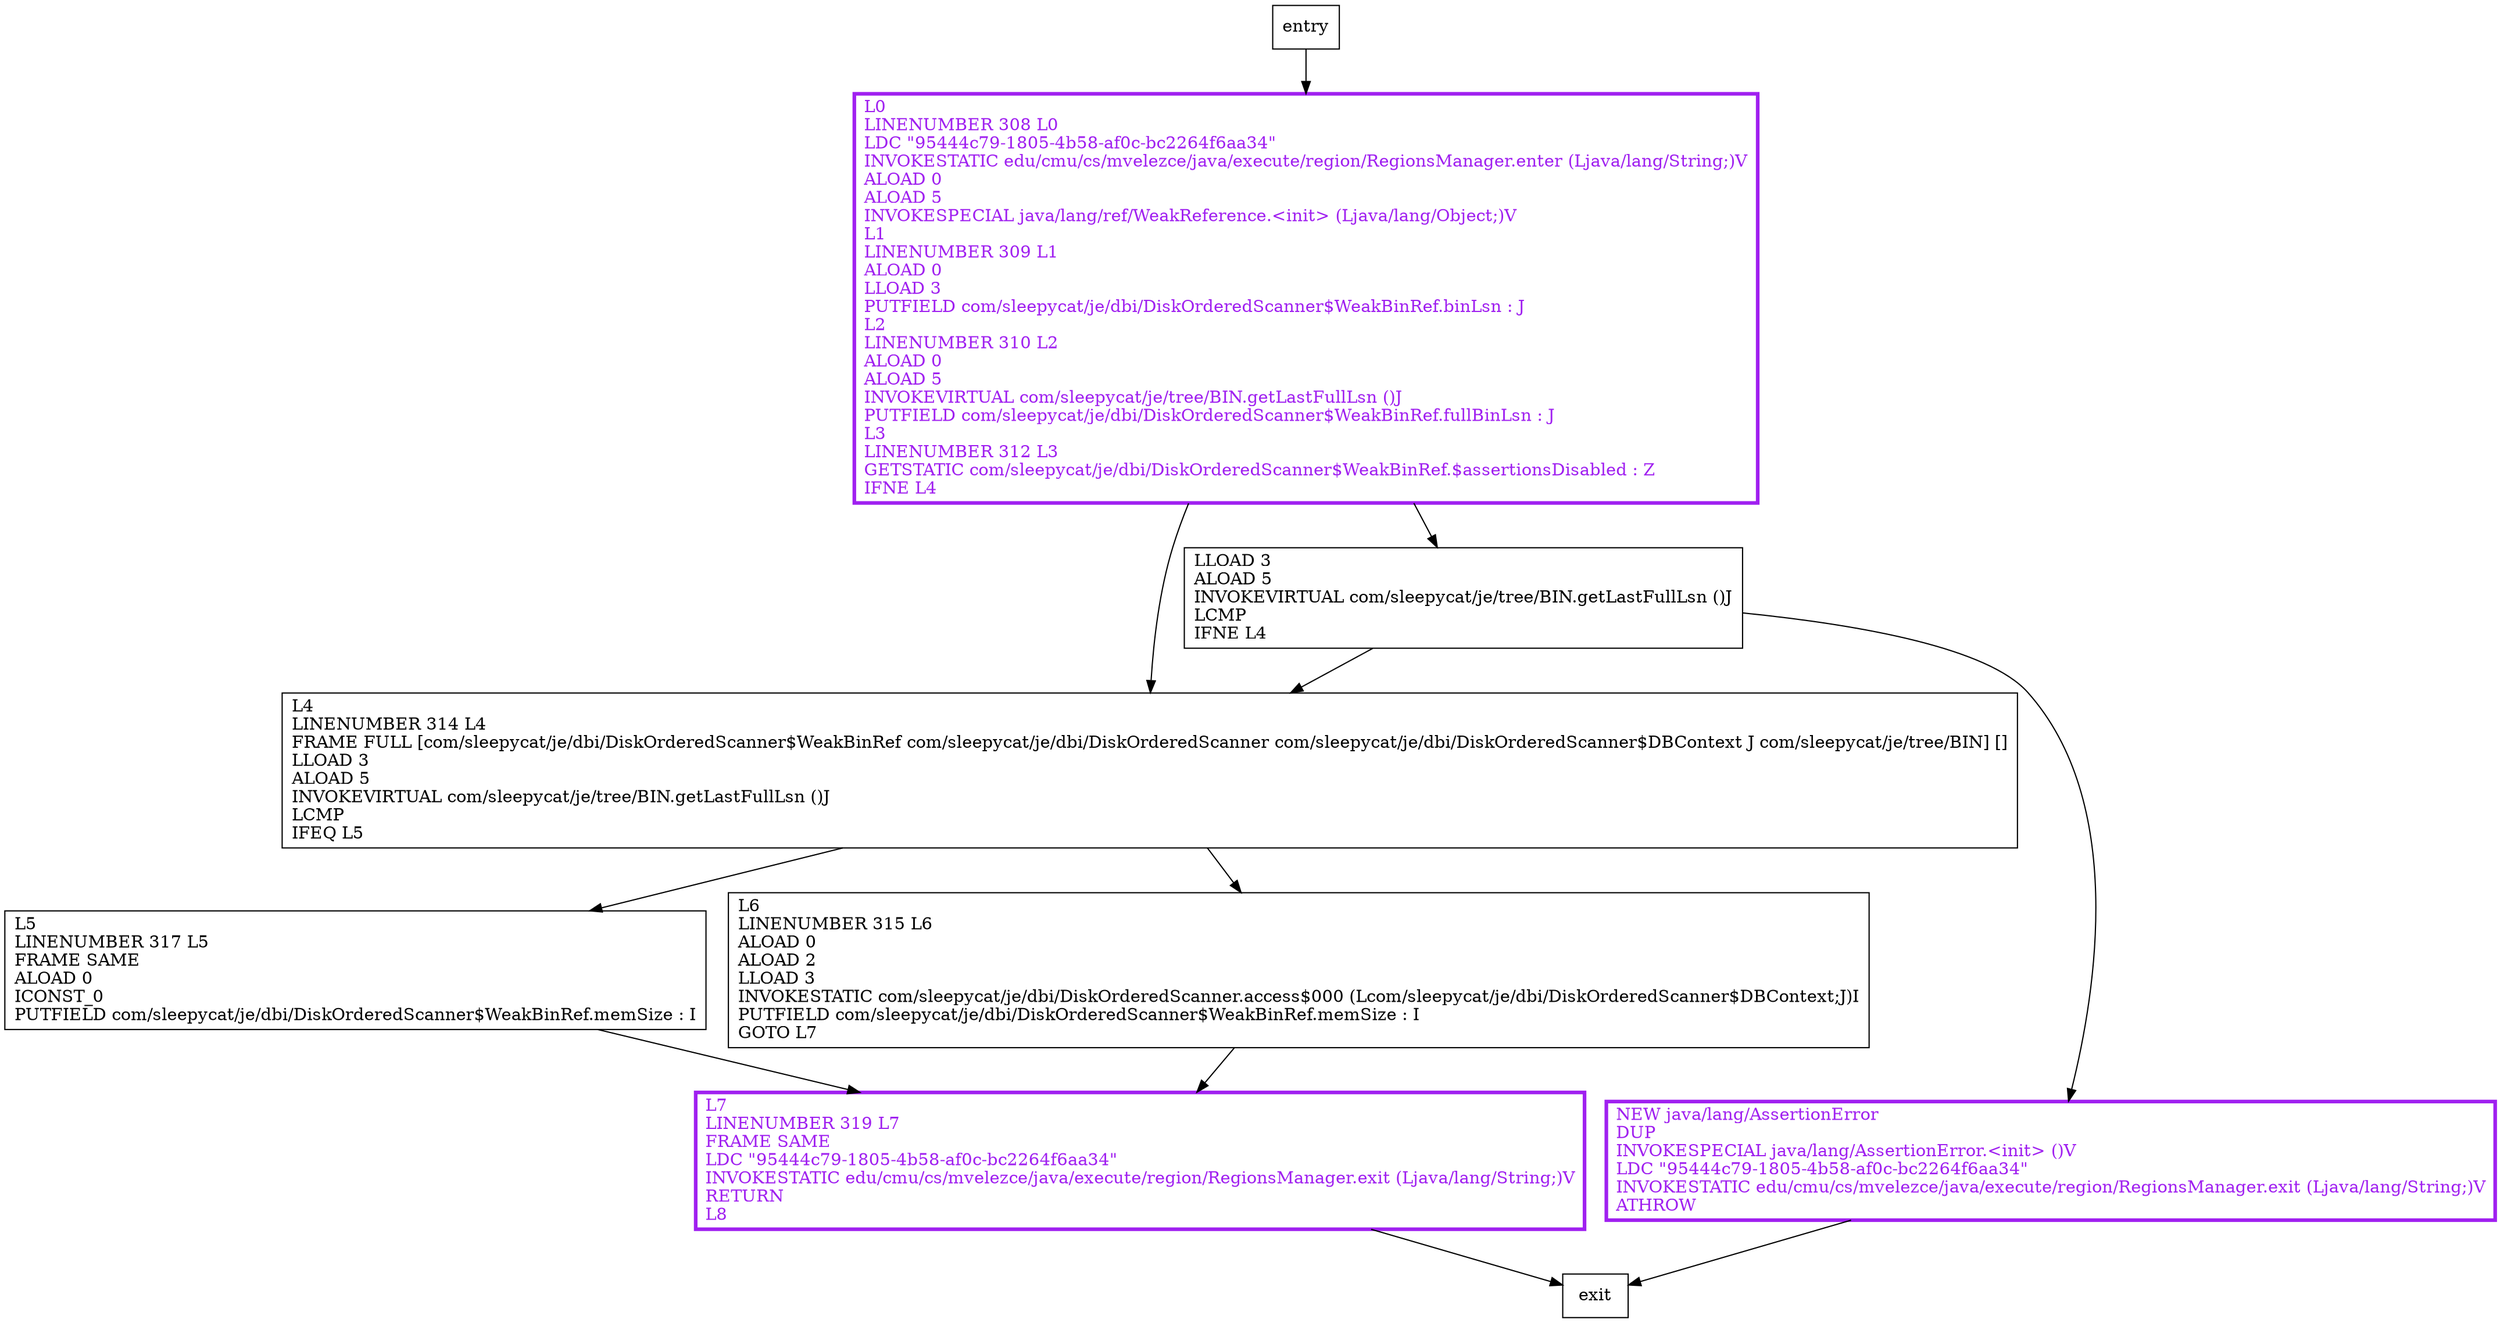 digraph <init> {
node [shape=record];
1604945038 [label="L5\lLINENUMBER 317 L5\lFRAME SAME\lALOAD 0\lICONST_0\lPUTFIELD com/sleepycat/je/dbi/DiskOrderedScanner$WeakBinRef.memSize : I\l"];
1407355984 [label="L6\lLINENUMBER 315 L6\lALOAD 0\lALOAD 2\lLLOAD 3\lINVOKESTATIC com/sleepycat/je/dbi/DiskOrderedScanner.access$000 (Lcom/sleepycat/je/dbi/DiskOrderedScanner$DBContext;J)I\lPUTFIELD com/sleepycat/je/dbi/DiskOrderedScanner$WeakBinRef.memSize : I\lGOTO L7\l"];
2123050254 [label="LLOAD 3\lALOAD 5\lINVOKEVIRTUAL com/sleepycat/je/tree/BIN.getLastFullLsn ()J\lLCMP\lIFNE L4\l"];
742896541 [label="L0\lLINENUMBER 308 L0\lLDC \"95444c79-1805-4b58-af0c-bc2264f6aa34\"\lINVOKESTATIC edu/cmu/cs/mvelezce/java/execute/region/RegionsManager.enter (Ljava/lang/String;)V\lALOAD 0\lALOAD 5\lINVOKESPECIAL java/lang/ref/WeakReference.\<init\> (Ljava/lang/Object;)V\lL1\lLINENUMBER 309 L1\lALOAD 0\lLLOAD 3\lPUTFIELD com/sleepycat/je/dbi/DiskOrderedScanner$WeakBinRef.binLsn : J\lL2\lLINENUMBER 310 L2\lALOAD 0\lALOAD 5\lINVOKEVIRTUAL com/sleepycat/je/tree/BIN.getLastFullLsn ()J\lPUTFIELD com/sleepycat/je/dbi/DiskOrderedScanner$WeakBinRef.fullBinLsn : J\lL3\lLINENUMBER 312 L3\lGETSTATIC com/sleepycat/je/dbi/DiskOrderedScanner$WeakBinRef.$assertionsDisabled : Z\lIFNE L4\l"];
690269311 [label="L4\lLINENUMBER 314 L4\lFRAME FULL [com/sleepycat/je/dbi/DiskOrderedScanner$WeakBinRef com/sleepycat/je/dbi/DiskOrderedScanner com/sleepycat/je/dbi/DiskOrderedScanner$DBContext J com/sleepycat/je/tree/BIN] []\lLLOAD 3\lALOAD 5\lINVOKEVIRTUAL com/sleepycat/je/tree/BIN.getLastFullLsn ()J\lLCMP\lIFEQ L5\l"];
1315118468 [label="NEW java/lang/AssertionError\lDUP\lINVOKESPECIAL java/lang/AssertionError.\<init\> ()V\lLDC \"95444c79-1805-4b58-af0c-bc2264f6aa34\"\lINVOKESTATIC edu/cmu/cs/mvelezce/java/execute/region/RegionsManager.exit (Ljava/lang/String;)V\lATHROW\l"];
1948657791 [label="L7\lLINENUMBER 319 L7\lFRAME SAME\lLDC \"95444c79-1805-4b58-af0c-bc2264f6aa34\"\lINVOKESTATIC edu/cmu/cs/mvelezce/java/execute/region/RegionsManager.exit (Ljava/lang/String;)V\lRETURN\lL8\l"];
entry;
exit;
1604945038 -> 1948657791
entry -> 742896541
1407355984 -> 1948657791
2123050254 -> 690269311
2123050254 -> 1315118468
742896541 -> 2123050254
742896541 -> 690269311
690269311 -> 1604945038
690269311 -> 1407355984
1315118468 -> exit
1948657791 -> exit
742896541[fontcolor="purple", penwidth=3, color="purple"];
1315118468[fontcolor="purple", penwidth=3, color="purple"];
1948657791[fontcolor="purple", penwidth=3, color="purple"];
}
